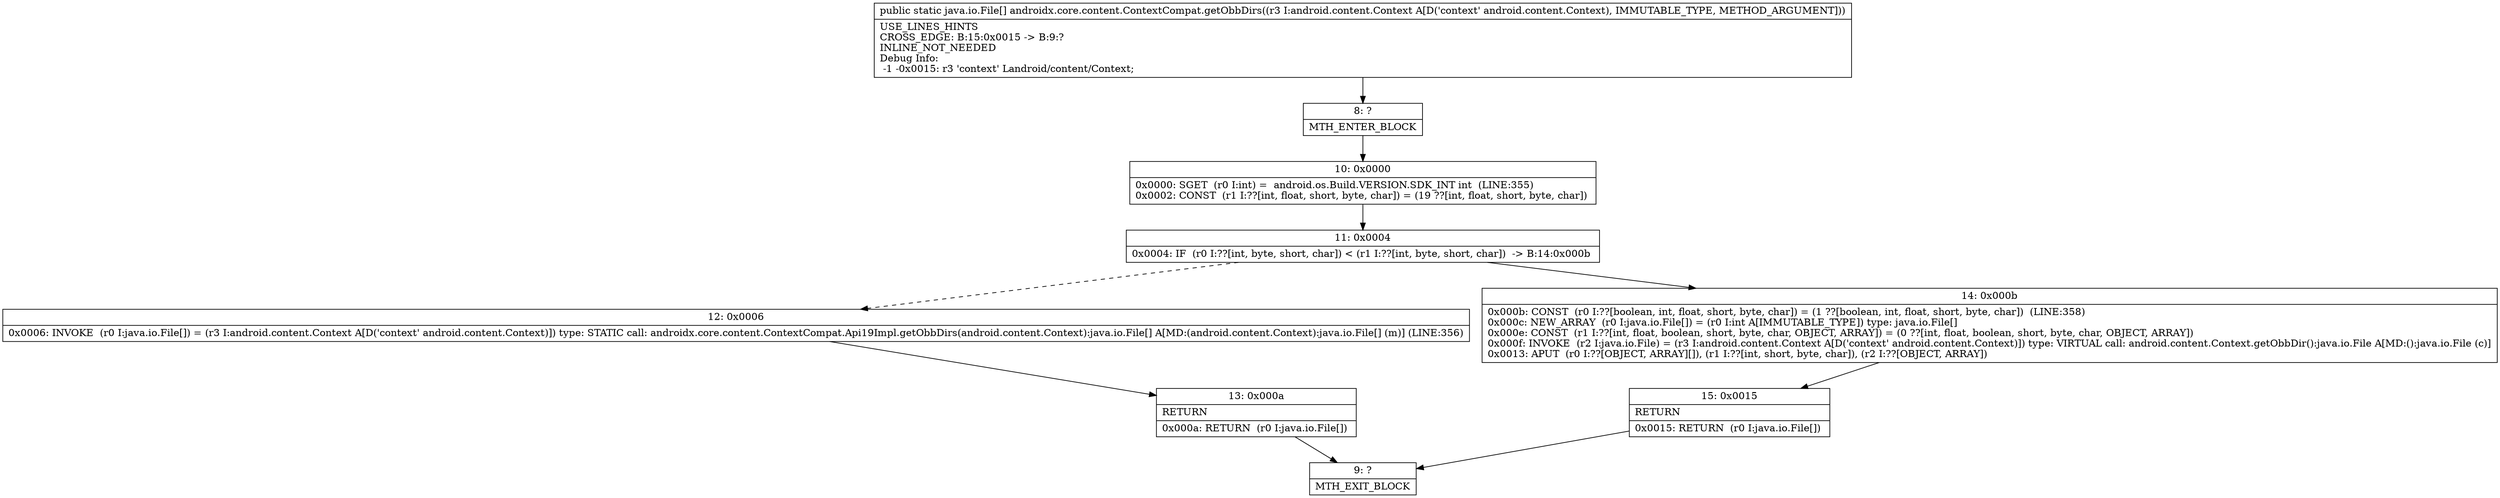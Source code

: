 digraph "CFG forandroidx.core.content.ContextCompat.getObbDirs(Landroid\/content\/Context;)[Ljava\/io\/File;" {
Node_8 [shape=record,label="{8\:\ ?|MTH_ENTER_BLOCK\l}"];
Node_10 [shape=record,label="{10\:\ 0x0000|0x0000: SGET  (r0 I:int) =  android.os.Build.VERSION.SDK_INT int  (LINE:355)\l0x0002: CONST  (r1 I:??[int, float, short, byte, char]) = (19 ??[int, float, short, byte, char]) \l}"];
Node_11 [shape=record,label="{11\:\ 0x0004|0x0004: IF  (r0 I:??[int, byte, short, char]) \< (r1 I:??[int, byte, short, char])  \-\> B:14:0x000b \l}"];
Node_12 [shape=record,label="{12\:\ 0x0006|0x0006: INVOKE  (r0 I:java.io.File[]) = (r3 I:android.content.Context A[D('context' android.content.Context)]) type: STATIC call: androidx.core.content.ContextCompat.Api19Impl.getObbDirs(android.content.Context):java.io.File[] A[MD:(android.content.Context):java.io.File[] (m)] (LINE:356)\l}"];
Node_13 [shape=record,label="{13\:\ 0x000a|RETURN\l|0x000a: RETURN  (r0 I:java.io.File[]) \l}"];
Node_9 [shape=record,label="{9\:\ ?|MTH_EXIT_BLOCK\l}"];
Node_14 [shape=record,label="{14\:\ 0x000b|0x000b: CONST  (r0 I:??[boolean, int, float, short, byte, char]) = (1 ??[boolean, int, float, short, byte, char])  (LINE:358)\l0x000c: NEW_ARRAY  (r0 I:java.io.File[]) = (r0 I:int A[IMMUTABLE_TYPE]) type: java.io.File[] \l0x000e: CONST  (r1 I:??[int, float, boolean, short, byte, char, OBJECT, ARRAY]) = (0 ??[int, float, boolean, short, byte, char, OBJECT, ARRAY]) \l0x000f: INVOKE  (r2 I:java.io.File) = (r3 I:android.content.Context A[D('context' android.content.Context)]) type: VIRTUAL call: android.content.Context.getObbDir():java.io.File A[MD:():java.io.File (c)]\l0x0013: APUT  (r0 I:??[OBJECT, ARRAY][]), (r1 I:??[int, short, byte, char]), (r2 I:??[OBJECT, ARRAY]) \l}"];
Node_15 [shape=record,label="{15\:\ 0x0015|RETURN\l|0x0015: RETURN  (r0 I:java.io.File[]) \l}"];
MethodNode[shape=record,label="{public static java.io.File[] androidx.core.content.ContextCompat.getObbDirs((r3 I:android.content.Context A[D('context' android.content.Context), IMMUTABLE_TYPE, METHOD_ARGUMENT]))  | USE_LINES_HINTS\lCROSS_EDGE: B:15:0x0015 \-\> B:9:?\lINLINE_NOT_NEEDED\lDebug Info:\l  \-1 \-0x0015: r3 'context' Landroid\/content\/Context;\l}"];
MethodNode -> Node_8;Node_8 -> Node_10;
Node_10 -> Node_11;
Node_11 -> Node_12[style=dashed];
Node_11 -> Node_14;
Node_12 -> Node_13;
Node_13 -> Node_9;
Node_14 -> Node_15;
Node_15 -> Node_9;
}

